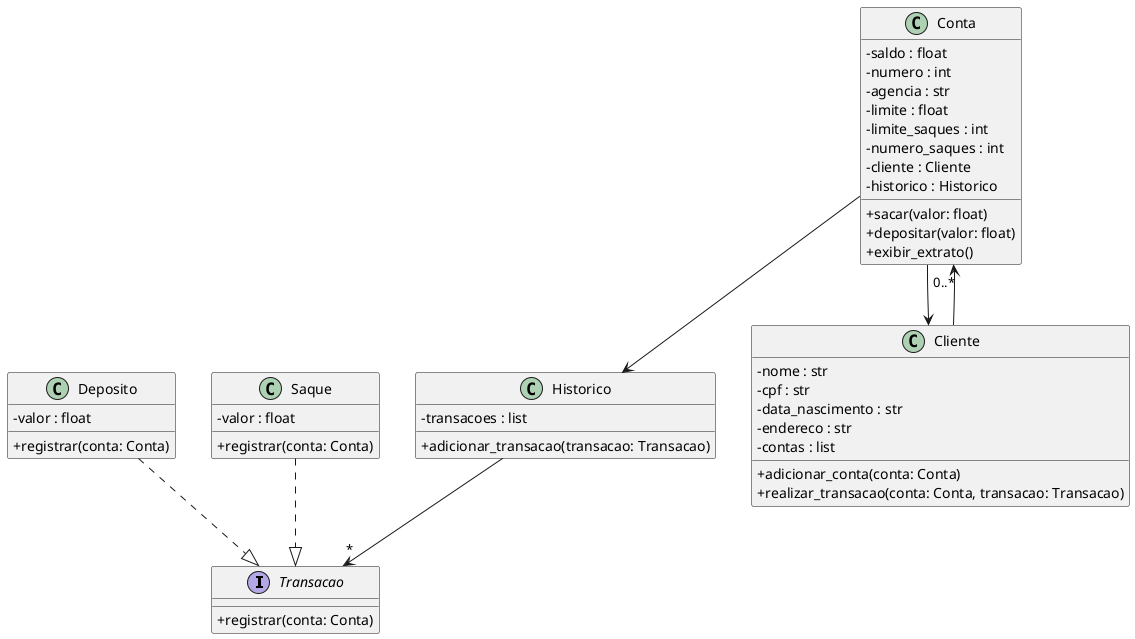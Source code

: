 @startuml
skinparam classAttributeIconSize 0

interface Transacao {
    +registrar(conta: Conta)
}

class Deposito {
    - valor : float
    +registrar(conta: Conta)
}

class Saque {
    - valor : float
    +registrar(conta: Conta)
}

class Historico {
    - transacoes : list
    +adicionar_transacao(transacao: Transacao)
}

class Conta {
    - saldo : float
    - numero : int
    - agencia : str
    - limite : float
    - limite_saques : int
    - numero_saques : int
    - cliente : Cliente
    - historico : Historico
    +sacar(valor: float)
    +depositar(valor: float)
    +exibir_extrato()
}

class Cliente {
    - nome : str
    - cpf : str
    - data_nascimento : str
    - endereco : str
    - contas : list
    +adicionar_conta(conta: Conta)
    +realizar_transacao(conta: Conta, transacao: Transacao)
}

Deposito ..|> Transacao
Saque ..|> Transacao

Conta --> Cliente
Conta --> Historico
Cliente --> "0..*" Conta
Historico --> "*" Transacao
@enduml

